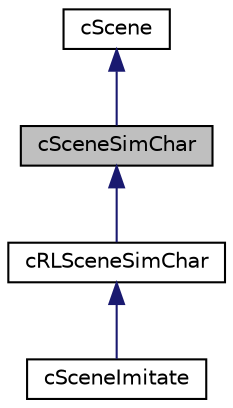 digraph "cSceneSimChar"
{
 // LATEX_PDF_SIZE
  edge [fontname="Helvetica",fontsize="10",labelfontname="Helvetica",labelfontsize="10"];
  node [fontname="Helvetica",fontsize="10",shape=record];
  Node1 [label="cSceneSimChar",height=0.2,width=0.4,color="black", fillcolor="grey75", style="filled", fontcolor="black",tooltip=" "];
  Node2 -> Node1 [dir="back",color="midnightblue",fontsize="10",style="solid",fontname="Helvetica"];
  Node2 [label="cScene",height=0.2,width=0.4,color="black", fillcolor="white", style="filled",URL="$classc_scene.html",tooltip=" "];
  Node1 -> Node3 [dir="back",color="midnightblue",fontsize="10",style="solid",fontname="Helvetica"];
  Node3 [label="cRLSceneSimChar",height=0.2,width=0.4,color="black", fillcolor="white", style="filled",URL="$classc_r_l_scene_sim_char.html",tooltip=" "];
  Node3 -> Node4 [dir="back",color="midnightblue",fontsize="10",style="solid",fontname="Helvetica"];
  Node4 [label="cSceneImitate",height=0.2,width=0.4,color="black", fillcolor="white", style="filled",URL="$classc_scene_imitate.html",tooltip=" "];
}
